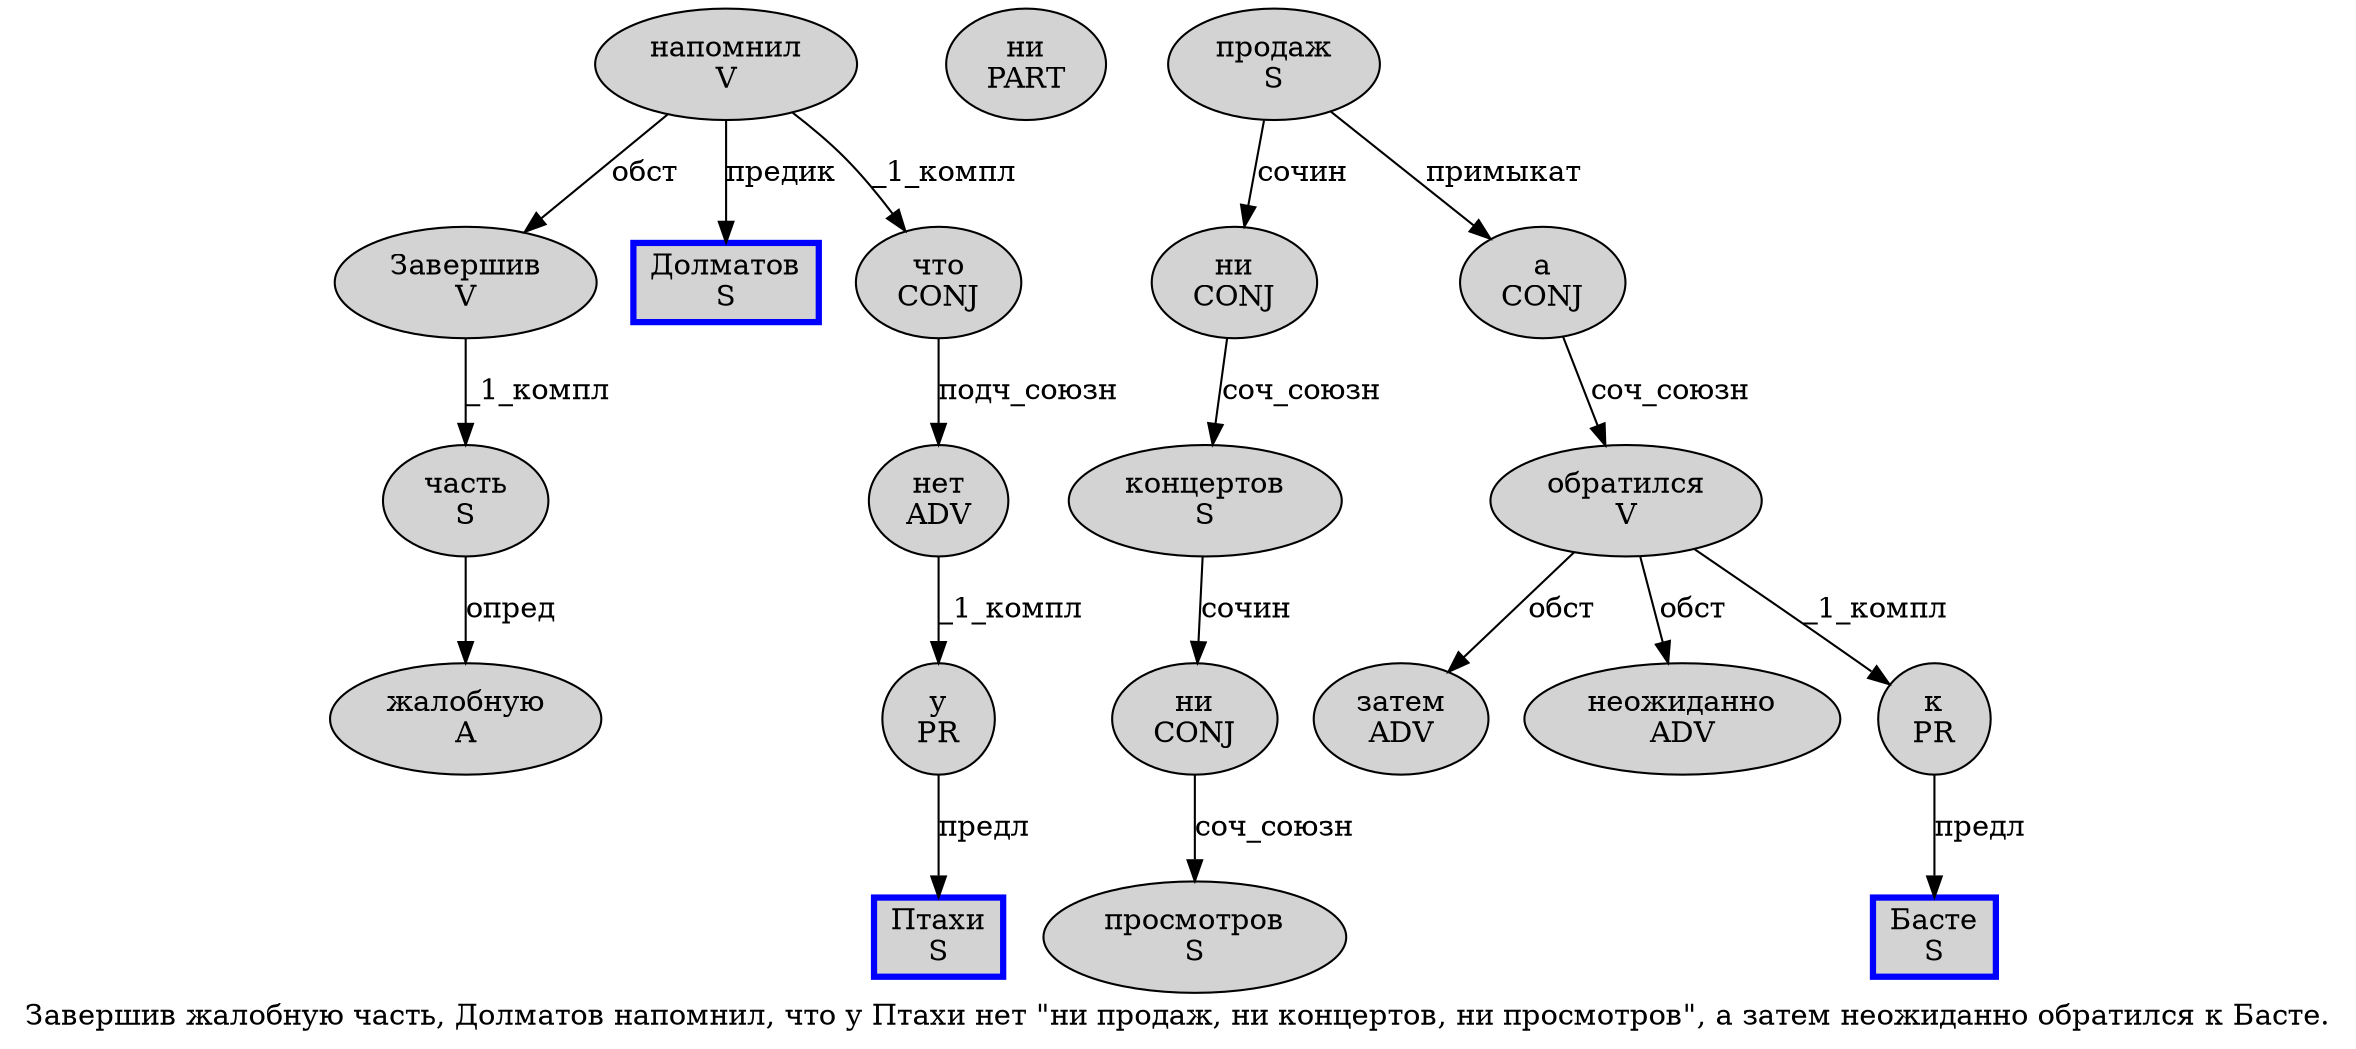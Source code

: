 digraph SENTENCE_408 {
	graph [label="Завершив жалобную часть, Долматов напомнил, что у Птахи нет \"ни продаж, ни концертов, ни просмотров\", а затем неожиданно обратился к Басте."]
	node [style=filled]
		0 [label="Завершив
V" color="" fillcolor=lightgray penwidth=1 shape=ellipse]
		1 [label="жалобную
A" color="" fillcolor=lightgray penwidth=1 shape=ellipse]
		2 [label="часть
S" color="" fillcolor=lightgray penwidth=1 shape=ellipse]
		4 [label="Долматов
S" color=blue fillcolor=lightgray penwidth=3 shape=box]
		5 [label="напомнил
V" color="" fillcolor=lightgray penwidth=1 shape=ellipse]
		7 [label="что
CONJ" color="" fillcolor=lightgray penwidth=1 shape=ellipse]
		8 [label="у
PR" color="" fillcolor=lightgray penwidth=1 shape=ellipse]
		9 [label="Птахи
S" color=blue fillcolor=lightgray penwidth=3 shape=box]
		10 [label="нет
ADV" color="" fillcolor=lightgray penwidth=1 shape=ellipse]
		12 [label="ни
PART" color="" fillcolor=lightgray penwidth=1 shape=ellipse]
		13 [label="продаж
S" color="" fillcolor=lightgray penwidth=1 shape=ellipse]
		15 [label="ни
CONJ" color="" fillcolor=lightgray penwidth=1 shape=ellipse]
		16 [label="концертов
S" color="" fillcolor=lightgray penwidth=1 shape=ellipse]
		18 [label="ни
CONJ" color="" fillcolor=lightgray penwidth=1 shape=ellipse]
		19 [label="просмотров
S" color="" fillcolor=lightgray penwidth=1 shape=ellipse]
		22 [label="а
CONJ" color="" fillcolor=lightgray penwidth=1 shape=ellipse]
		23 [label="затем
ADV" color="" fillcolor=lightgray penwidth=1 shape=ellipse]
		24 [label="неожиданно
ADV" color="" fillcolor=lightgray penwidth=1 shape=ellipse]
		25 [label="обратился
V" color="" fillcolor=lightgray penwidth=1 shape=ellipse]
		26 [label="к
PR" color="" fillcolor=lightgray penwidth=1 shape=ellipse]
		27 [label="Басте
S" color=blue fillcolor=lightgray penwidth=3 shape=box]
			8 -> 9 [label="предл"]
			0 -> 2 [label="_1_компл"]
			13 -> 15 [label="сочин"]
			13 -> 22 [label="примыкат"]
			18 -> 19 [label="соч_союзн"]
			26 -> 27 [label="предл"]
			25 -> 23 [label="обст"]
			25 -> 24 [label="обст"]
			25 -> 26 [label="_1_компл"]
			7 -> 10 [label="подч_союзн"]
			10 -> 8 [label="_1_компл"]
			5 -> 0 [label="обст"]
			5 -> 4 [label="предик"]
			5 -> 7 [label="_1_компл"]
			2 -> 1 [label="опред"]
			22 -> 25 [label="соч_союзн"]
			16 -> 18 [label="сочин"]
			15 -> 16 [label="соч_союзн"]
}